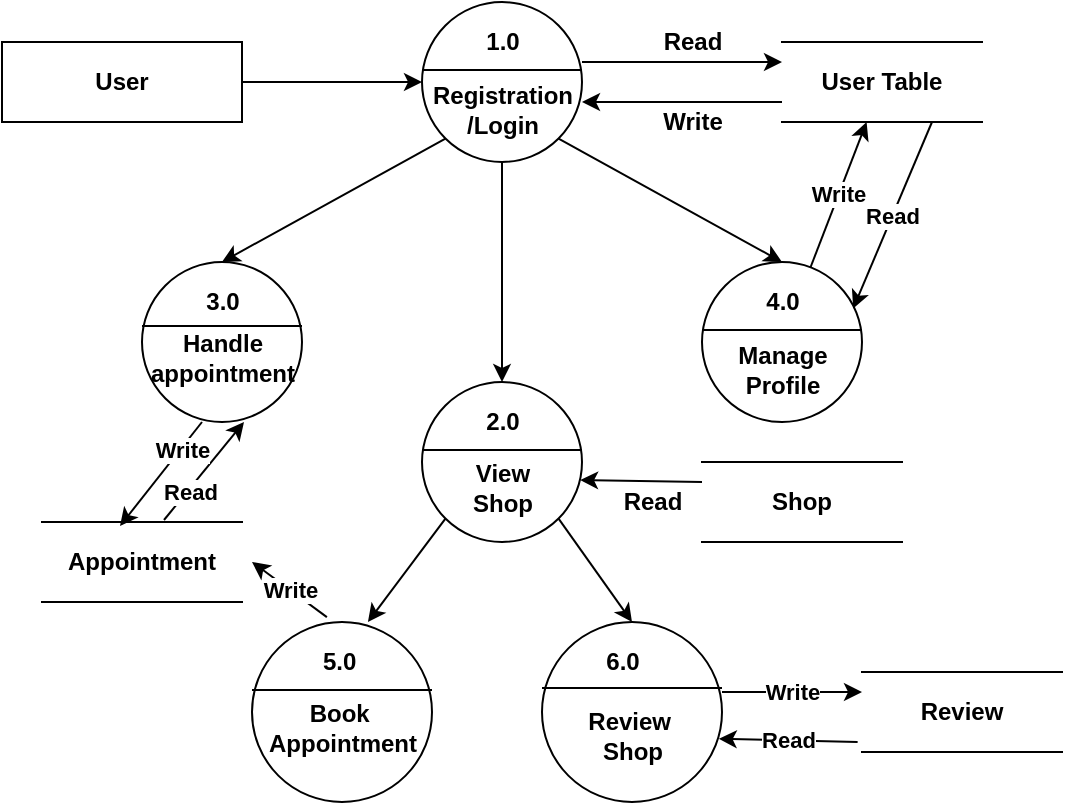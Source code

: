 <mxfile version="18.0.7" type="device"><diagram id="oNz9J17xFUmVGTYZMyca" name="Page-1"><mxGraphModel dx="1014" dy="473" grid="1" gridSize="10" guides="1" tooltips="1" connect="1" arrows="1" fold="1" page="1" pageScale="1" pageWidth="850" pageHeight="1100" math="0" shadow="0"><root><mxCell id="0"/><mxCell id="1" parent="0"/><mxCell id="Dw3Wbh3QCBazdyiULiR0-1" style="rounded=0;orthogonalLoop=1;jettySize=auto;html=1;exitX=1;exitY=0.5;exitDx=0;exitDy=0;entryX=0;entryY=0.5;entryDx=0;entryDy=0;" parent="1" source="Dw3Wbh3QCBazdyiULiR0-2" target="Dw3Wbh3QCBazdyiULiR0-3" edge="1"><mxGeometry relative="1" as="geometry"><mxPoint x="340" y="150" as="targetPoint"/></mxGeometry></mxCell><mxCell id="Dw3Wbh3QCBazdyiULiR0-2" value="&lt;b&gt;User&lt;/b&gt;" style="rounded=0;whiteSpace=wrap;html=1;" parent="1" vertex="1"><mxGeometry x="90" y="170" width="120" height="40" as="geometry"/></mxCell><mxCell id="Dw3Wbh3QCBazdyiULiR0-3" value="" style="ellipse;whiteSpace=wrap;html=1;aspect=fixed;" parent="1" vertex="1"><mxGeometry x="300" y="150" width="80" height="80" as="geometry"/></mxCell><mxCell id="Dw3Wbh3QCBazdyiULiR0-4" value="" style="endArrow=none;html=1;rounded=0;exitX=0;exitY=0.5;exitDx=0;exitDy=0;entryX=1;entryY=0.5;entryDx=0;entryDy=0;" parent="1" edge="1"><mxGeometry width="50" height="50" relative="1" as="geometry"><mxPoint x="300" y="184" as="sourcePoint"/><mxPoint x="380" y="184" as="targetPoint"/></mxGeometry></mxCell><mxCell id="Dw3Wbh3QCBazdyiULiR0-5" value="&lt;b&gt;User Table&lt;/b&gt;" style="shape=partialRectangle;whiteSpace=wrap;html=1;left=0;right=0;fillColor=none;" parent="1" vertex="1"><mxGeometry x="480" y="170" width="100" height="40" as="geometry"/></mxCell><mxCell id="Dw3Wbh3QCBazdyiULiR0-6" value="" style="endArrow=classic;html=1;rounded=0;entryX=0;entryY=0.25;entryDx=0;entryDy=0;" parent="1" target="Dw3Wbh3QCBazdyiULiR0-5" edge="1"><mxGeometry width="50" height="50" relative="1" as="geometry"><mxPoint x="380" y="180" as="sourcePoint"/><mxPoint x="450" y="260" as="targetPoint"/></mxGeometry></mxCell><mxCell id="Dw3Wbh3QCBazdyiULiR0-7" value="" style="ellipse;whiteSpace=wrap;html=1;aspect=fixed;" parent="1" vertex="1"><mxGeometry x="160" y="280" width="80" height="80" as="geometry"/></mxCell><mxCell id="Dw3Wbh3QCBazdyiULiR0-8" value="" style="endArrow=none;html=1;rounded=0;exitX=0;exitY=0.5;exitDx=0;exitDy=0;entryX=1;entryY=0.5;entryDx=0;entryDy=0;" parent="1" edge="1"><mxGeometry width="50" height="50" relative="1" as="geometry"><mxPoint x="160" y="312" as="sourcePoint"/><mxPoint x="240" y="312" as="targetPoint"/></mxGeometry></mxCell><mxCell id="Dw3Wbh3QCBazdyiULiR0-9" value="" style="ellipse;whiteSpace=wrap;html=1;aspect=fixed;" parent="1" vertex="1"><mxGeometry x="300" y="340" width="80" height="80" as="geometry"/></mxCell><mxCell id="Dw3Wbh3QCBazdyiULiR0-10" value="" style="endArrow=none;html=1;rounded=0;exitX=0;exitY=0.5;exitDx=0;exitDy=0;entryX=1;entryY=0.5;entryDx=0;entryDy=0;" parent="1" edge="1"><mxGeometry width="50" height="50" relative="1" as="geometry"><mxPoint x="300" y="374" as="sourcePoint"/><mxPoint x="380" y="374" as="targetPoint"/></mxGeometry></mxCell><mxCell id="Dw3Wbh3QCBazdyiULiR0-11" value="" style="ellipse;whiteSpace=wrap;html=1;aspect=fixed;" parent="1" vertex="1"><mxGeometry x="440" y="280" width="80" height="80" as="geometry"/></mxCell><mxCell id="Dw3Wbh3QCBazdyiULiR0-12" value="" style="endArrow=none;html=1;rounded=0;exitX=0;exitY=0.5;exitDx=0;exitDy=0;entryX=1;entryY=0.5;entryDx=0;entryDy=0;" parent="1" edge="1"><mxGeometry width="50" height="50" relative="1" as="geometry"><mxPoint x="440" y="314" as="sourcePoint"/><mxPoint x="520" y="314" as="targetPoint"/></mxGeometry></mxCell><mxCell id="Dw3Wbh3QCBazdyiULiR0-13" value="&lt;b&gt;Read&lt;/b&gt;" style="text;html=1;align=center;verticalAlign=middle;resizable=0;points=[];autosize=1;strokeColor=none;fillColor=none;" parent="1" vertex="1"><mxGeometry x="415" y="160" width="40" height="20" as="geometry"/></mxCell><mxCell id="Dw3Wbh3QCBazdyiULiR0-14" value="" style="endArrow=classic;html=1;rounded=0;exitX=0;exitY=1;exitDx=0;exitDy=0;entryX=0.5;entryY=0;entryDx=0;entryDy=0;" parent="1" source="Dw3Wbh3QCBazdyiULiR0-3" target="Dw3Wbh3QCBazdyiULiR0-7" edge="1"><mxGeometry width="50" height="50" relative="1" as="geometry"><mxPoint x="400" y="310" as="sourcePoint"/><mxPoint x="450" y="260" as="targetPoint"/></mxGeometry></mxCell><mxCell id="Dw3Wbh3QCBazdyiULiR0-15" value="" style="endArrow=classic;html=1;rounded=0;exitX=0.5;exitY=1;exitDx=0;exitDy=0;entryX=0.5;entryY=0;entryDx=0;entryDy=0;" parent="1" source="Dw3Wbh3QCBazdyiULiR0-3" target="Dw3Wbh3QCBazdyiULiR0-9" edge="1"><mxGeometry width="50" height="50" relative="1" as="geometry"><mxPoint x="400" y="310" as="sourcePoint"/><mxPoint x="450" y="260" as="targetPoint"/></mxGeometry></mxCell><mxCell id="Dw3Wbh3QCBazdyiULiR0-16" value="" style="endArrow=classic;html=1;rounded=0;exitX=1;exitY=1;exitDx=0;exitDy=0;entryX=0.5;entryY=0;entryDx=0;entryDy=0;" parent="1" source="Dw3Wbh3QCBazdyiULiR0-3" target="Dw3Wbh3QCBazdyiULiR0-11" edge="1"><mxGeometry width="50" height="50" relative="1" as="geometry"><mxPoint x="400" y="310" as="sourcePoint"/><mxPoint x="480" y="290" as="targetPoint"/></mxGeometry></mxCell><mxCell id="Dw3Wbh3QCBazdyiULiR0-18" value="&lt;b&gt;Appointment&lt;/b&gt;" style="shape=partialRectangle;whiteSpace=wrap;html=1;left=0;right=0;fillColor=none;" parent="1" vertex="1"><mxGeometry x="110" y="410" width="100" height="40" as="geometry"/></mxCell><mxCell id="Dw3Wbh3QCBazdyiULiR0-19" value="&lt;b&gt;Write&lt;/b&gt;" style="endArrow=classic;html=1;rounded=0;" parent="1" edge="1" target="Dw3Wbh3QCBazdyiULiR0-5" source="Dw3Wbh3QCBazdyiULiR0-11"><mxGeometry width="50" height="50" relative="1" as="geometry"><mxPoint x="490" y="270" as="sourcePoint"/><mxPoint x="520" y="220" as="targetPoint"/></mxGeometry></mxCell><mxCell id="Dw3Wbh3QCBazdyiULiR0-20" value="&lt;b&gt;Read&lt;/b&gt;" style="endArrow=none;html=1;rounded=0;startArrow=classic;startFill=1;endFill=0;exitX=0.945;exitY=0.29;exitDx=0;exitDy=0;entryX=0.75;entryY=1;entryDx=0;entryDy=0;exitPerimeter=0;" parent="1" edge="1" target="Dw3Wbh3QCBazdyiULiR0-5" source="Dw3Wbh3QCBazdyiULiR0-11"><mxGeometry width="50" height="50" relative="1" as="geometry"><mxPoint x="515" y="280" as="sourcePoint"/><mxPoint x="550" y="220" as="targetPoint"/></mxGeometry></mxCell><mxCell id="Dw3Wbh3QCBazdyiULiR0-25" value="" style="endArrow=classic;html=1;rounded=0;exitX=0.61;exitY=-0.025;exitDx=0;exitDy=0;exitPerimeter=0;" parent="1" source="Dw3Wbh3QCBazdyiULiR0-18" edge="1"><mxGeometry width="50" height="50" relative="1" as="geometry"><mxPoint x="210" y="410" as="sourcePoint"/><mxPoint x="211" y="360" as="targetPoint"/></mxGeometry></mxCell><mxCell id="Dw3Wbh3QCBazdyiULiR0-26" value="&lt;b&gt;Read&lt;/b&gt;" style="edgeLabel;html=1;align=center;verticalAlign=middle;resizable=0;points=[];" parent="Dw3Wbh3QCBazdyiULiR0-25" vertex="1" connectable="0"><mxGeometry x="-0.399" y="-1" relative="1" as="geometry"><mxPoint as="offset"/></mxGeometry></mxCell><mxCell id="Dw3Wbh3QCBazdyiULiR0-27" value="" style="endArrow=none;html=1;rounded=0;startArrow=classic;startFill=1;endFill=0;exitX=0.39;exitY=0.05;exitDx=0;exitDy=0;exitPerimeter=0;" parent="1" source="Dw3Wbh3QCBazdyiULiR0-18" edge="1"><mxGeometry width="50" height="50" relative="1" as="geometry"><mxPoint x="190" y="410" as="sourcePoint"/><mxPoint x="190" y="360" as="targetPoint"/></mxGeometry></mxCell><mxCell id="Dw3Wbh3QCBazdyiULiR0-28" value="&lt;b&gt;Write&lt;/b&gt;" style="edgeLabel;html=1;align=center;verticalAlign=middle;resizable=0;points=[];" parent="Dw3Wbh3QCBazdyiULiR0-27" vertex="1" connectable="0"><mxGeometry x="0.48" relative="1" as="geometry"><mxPoint as="offset"/></mxGeometry></mxCell><mxCell id="Dw3Wbh3QCBazdyiULiR0-29" value="&lt;b&gt;1.0&lt;/b&gt;" style="text;html=1;resizable=0;autosize=1;align=center;verticalAlign=middle;points=[];fillColor=none;strokeColor=none;rounded=0;" parent="1" vertex="1"><mxGeometry x="325" y="160" width="30" height="20" as="geometry"/></mxCell><mxCell id="Dw3Wbh3QCBazdyiULiR0-30" value="&lt;b&gt;Registration&lt;br&gt;/Login&lt;br&gt;&lt;/b&gt;" style="text;html=1;resizable=0;autosize=1;align=center;verticalAlign=middle;points=[];fillColor=none;strokeColor=none;rounded=0;" parent="1" vertex="1"><mxGeometry x="295" y="189" width="90" height="30" as="geometry"/></mxCell><mxCell id="Dw3Wbh3QCBazdyiULiR0-31" value="&lt;b&gt;3.0&lt;/b&gt;" style="text;html=1;resizable=0;autosize=1;align=center;verticalAlign=middle;points=[];fillColor=none;strokeColor=none;rounded=0;" parent="1" vertex="1"><mxGeometry x="185" y="290" width="30" height="20" as="geometry"/></mxCell><mxCell id="Dw3Wbh3QCBazdyiULiR0-32" value="&lt;b&gt;2.0&lt;/b&gt;" style="text;html=1;resizable=0;autosize=1;align=center;verticalAlign=middle;points=[];fillColor=none;strokeColor=none;rounded=0;" parent="1" vertex="1"><mxGeometry x="325" y="350" width="30" height="20" as="geometry"/></mxCell><mxCell id="Dw3Wbh3QCBazdyiULiR0-33" value="&lt;b&gt;4.0&lt;/b&gt;" style="text;html=1;resizable=0;autosize=1;align=center;verticalAlign=middle;points=[];fillColor=none;strokeColor=none;rounded=0;" parent="1" vertex="1"><mxGeometry x="465" y="290" width="30" height="20" as="geometry"/></mxCell><mxCell id="Dw3Wbh3QCBazdyiULiR0-34" value="&lt;b&gt;Handle&lt;br&gt;appointment&lt;br&gt;&lt;/b&gt;" style="text;html=1;resizable=0;autosize=1;align=center;verticalAlign=middle;points=[];fillColor=none;strokeColor=none;rounded=0;" parent="1" vertex="1"><mxGeometry x="155" y="313" width="90" height="30" as="geometry"/></mxCell><mxCell id="Dw3Wbh3QCBazdyiULiR0-35" value="&lt;b&gt;View&lt;br&gt;Shop&lt;br&gt;&lt;/b&gt;" style="text;html=1;resizable=0;autosize=1;align=center;verticalAlign=middle;points=[];fillColor=none;strokeColor=none;rounded=0;" parent="1" vertex="1"><mxGeometry x="315" y="378" width="50" height="30" as="geometry"/></mxCell><mxCell id="Dw3Wbh3QCBazdyiULiR0-36" value="&lt;b&gt;Manage&lt;br&gt;Profile&lt;br&gt;&lt;/b&gt;" style="text;html=1;resizable=0;autosize=1;align=center;verticalAlign=middle;points=[];fillColor=none;strokeColor=none;rounded=0;" parent="1" vertex="1"><mxGeometry x="450" y="319" width="60" height="30" as="geometry"/></mxCell><mxCell id="Dw3Wbh3QCBazdyiULiR0-37" value="" style="endArrow=none;html=1;rounded=0;entryX=0;entryY=0.25;entryDx=0;entryDy=0;startArrow=classic;startFill=1;endFill=0;" parent="1" edge="1"><mxGeometry width="50" height="50" relative="1" as="geometry"><mxPoint x="380" y="200" as="sourcePoint"/><mxPoint x="480" y="200" as="targetPoint"/></mxGeometry></mxCell><mxCell id="Dw3Wbh3QCBazdyiULiR0-38" value="&lt;b&gt;Write&lt;/b&gt;" style="text;html=1;align=center;verticalAlign=middle;resizable=0;points=[];autosize=1;strokeColor=none;fillColor=none;" parent="1" vertex="1"><mxGeometry x="410" y="200" width="50" height="20" as="geometry"/></mxCell><mxCell id="Dw3Wbh3QCBazdyiULiR0-39" value="&lt;b&gt;Shop&lt;/b&gt;" style="shape=partialRectangle;whiteSpace=wrap;html=1;left=0;right=0;fillColor=none;" parent="1" vertex="1"><mxGeometry x="440" y="380" width="100" height="40" as="geometry"/></mxCell><mxCell id="Dw3Wbh3QCBazdyiULiR0-41" value="&lt;b&gt;Read&lt;/b&gt;" style="text;html=1;align=center;verticalAlign=middle;resizable=0;points=[];autosize=1;strokeColor=none;fillColor=none;" parent="1" vertex="1"><mxGeometry x="395" y="390" width="40" height="20" as="geometry"/></mxCell><mxCell id="Dw3Wbh3QCBazdyiULiR0-42" value="" style="ellipse;whiteSpace=wrap;html=1;aspect=fixed;" parent="1" vertex="1"><mxGeometry x="215" y="460" width="90" height="90" as="geometry"/></mxCell><mxCell id="Dw3Wbh3QCBazdyiULiR0-43" value="" style="endArrow=none;html=1;rounded=0;exitX=0;exitY=0.5;exitDx=0;exitDy=0;entryX=1;entryY=0.5;entryDx=0;entryDy=0;" parent="1" edge="1"><mxGeometry width="50" height="50" relative="1" as="geometry"><mxPoint x="215" y="494" as="sourcePoint"/><mxPoint x="305" y="494" as="targetPoint"/></mxGeometry></mxCell><mxCell id="Dw3Wbh3QCBazdyiULiR0-44" value="&lt;b&gt;&amp;nbsp; 5.0&lt;/b&gt;" style="text;html=1;resizable=0;autosize=1;align=center;verticalAlign=middle;points=[];fillColor=none;strokeColor=none;rounded=0;" parent="1" vertex="1"><mxGeometry x="235" y="470" width="40" height="20" as="geometry"/></mxCell><mxCell id="Dw3Wbh3QCBazdyiULiR0-45" value="&lt;b&gt;Book&amp;nbsp;&lt;br&gt;Appointment&lt;br&gt;&lt;/b&gt;" style="text;html=1;resizable=0;autosize=1;align=center;verticalAlign=middle;points=[];fillColor=none;strokeColor=none;rounded=0;" parent="1" vertex="1"><mxGeometry x="215" y="498" width="90" height="30" as="geometry"/></mxCell><mxCell id="Dw3Wbh3QCBazdyiULiR0-46" value="" style="ellipse;whiteSpace=wrap;html=1;aspect=fixed;" parent="1" vertex="1"><mxGeometry x="360" y="460" width="90" height="90" as="geometry"/></mxCell><mxCell id="Dw3Wbh3QCBazdyiULiR0-47" value="" style="endArrow=none;html=1;rounded=0;exitX=0;exitY=0.5;exitDx=0;exitDy=0;entryX=1;entryY=0.5;entryDx=0;entryDy=0;" parent="1" edge="1"><mxGeometry width="50" height="50" relative="1" as="geometry"><mxPoint x="360" y="493" as="sourcePoint"/><mxPoint x="450" y="493" as="targetPoint"/></mxGeometry></mxCell><mxCell id="Dw3Wbh3QCBazdyiULiR0-48" value="&lt;b&gt;6.0&lt;/b&gt;" style="text;html=1;resizable=0;autosize=1;align=center;verticalAlign=middle;points=[];fillColor=none;strokeColor=none;rounded=0;" parent="1" vertex="1"><mxGeometry x="385" y="470" width="30" height="20" as="geometry"/></mxCell><mxCell id="Dw3Wbh3QCBazdyiULiR0-49" value="&lt;b&gt;Review&amp;nbsp;&lt;br&gt;Shop&lt;br&gt;&lt;/b&gt;" style="text;html=1;resizable=0;autosize=1;align=center;verticalAlign=middle;points=[];fillColor=none;strokeColor=none;rounded=0;" parent="1" vertex="1"><mxGeometry x="375" y="502" width="60" height="30" as="geometry"/></mxCell><mxCell id="Dw3Wbh3QCBazdyiULiR0-50" value="&lt;b&gt;Write&lt;/b&gt;" style="endArrow=none;html=1;rounded=0;entryX=0.416;entryY=-0.027;entryDx=0;entryDy=0;startArrow=classic;startFill=1;endFill=0;entryPerimeter=0;" parent="1" target="Dw3Wbh3QCBazdyiULiR0-42" edge="1"><mxGeometry width="50" height="50" relative="1" as="geometry"><mxPoint x="215" y="430" as="sourcePoint"/><mxPoint x="305" y="430" as="targetPoint"/></mxGeometry></mxCell><mxCell id="Dw3Wbh3QCBazdyiULiR0-52" value="&lt;b&gt;Review&lt;/b&gt;" style="shape=partialRectangle;whiteSpace=wrap;html=1;left=0;right=0;fillColor=none;" parent="1" vertex="1"><mxGeometry x="520" y="485" width="100" height="40" as="geometry"/></mxCell><mxCell id="Dw3Wbh3QCBazdyiULiR0-53" value="&lt;b&gt;Read&lt;/b&gt;" style="endArrow=none;html=1;rounded=0;entryX=0.88;entryY=-0.1;entryDx=0;entryDy=0;startArrow=classic;startFill=1;endFill=0;entryPerimeter=0;exitX=0.982;exitY=0.649;exitDx=0;exitDy=0;exitPerimeter=0;" parent="1" edge="1" source="Dw3Wbh3QCBazdyiULiR0-46"><mxGeometry width="50" height="50" relative="1" as="geometry"><mxPoint x="440" y="520" as="sourcePoint"/><mxPoint x="517.8" y="520" as="targetPoint"/></mxGeometry></mxCell><mxCell id="Dw3Wbh3QCBazdyiULiR0-57" value="&lt;b&gt;Write&lt;/b&gt;" style="endArrow=classic;html=1;rounded=0;entryX=0;entryY=0.25;entryDx=0;entryDy=0;" parent="1" target="Dw3Wbh3QCBazdyiULiR0-52" edge="1"><mxGeometry width="50" height="50" relative="1" as="geometry"><mxPoint x="450" y="495" as="sourcePoint"/><mxPoint x="450" y="320" as="targetPoint"/></mxGeometry></mxCell><mxCell id="Dw3Wbh3QCBazdyiULiR0-58" value="" style="endArrow=classic;html=1;rounded=0;exitX=0;exitY=1;exitDx=0;exitDy=0;entryX=0.644;entryY=0;entryDx=0;entryDy=0;entryPerimeter=0;" parent="1" source="Dw3Wbh3QCBazdyiULiR0-9" target="Dw3Wbh3QCBazdyiULiR0-42" edge="1"><mxGeometry width="50" height="50" relative="1" as="geometry"><mxPoint x="400" y="370" as="sourcePoint"/><mxPoint x="450" y="320" as="targetPoint"/></mxGeometry></mxCell><mxCell id="Dw3Wbh3QCBazdyiULiR0-59" value="" style="endArrow=classic;html=1;rounded=0;exitX=1;exitY=1;exitDx=0;exitDy=0;entryX=0.5;entryY=0;entryDx=0;entryDy=0;" parent="1" source="Dw3Wbh3QCBazdyiULiR0-9" target="Dw3Wbh3QCBazdyiULiR0-46" edge="1"><mxGeometry width="50" height="50" relative="1" as="geometry"><mxPoint x="400" y="370" as="sourcePoint"/><mxPoint x="450" y="320" as="targetPoint"/></mxGeometry></mxCell><mxCell id="1XaYixLCVvlbTbfmkIUN-2" value="" style="endArrow=classic;html=1;rounded=0;exitX=0;exitY=0.25;exitDx=0;exitDy=0;entryX=0.988;entryY=0.613;entryDx=0;entryDy=0;entryPerimeter=0;" parent="1" source="Dw3Wbh3QCBazdyiULiR0-39" target="Dw3Wbh3QCBazdyiULiR0-9" edge="1"><mxGeometry width="50" height="50" relative="1" as="geometry"><mxPoint x="400" y="310" as="sourcePoint"/><mxPoint x="450" y="260" as="targetPoint"/></mxGeometry></mxCell></root></mxGraphModel></diagram></mxfile>
